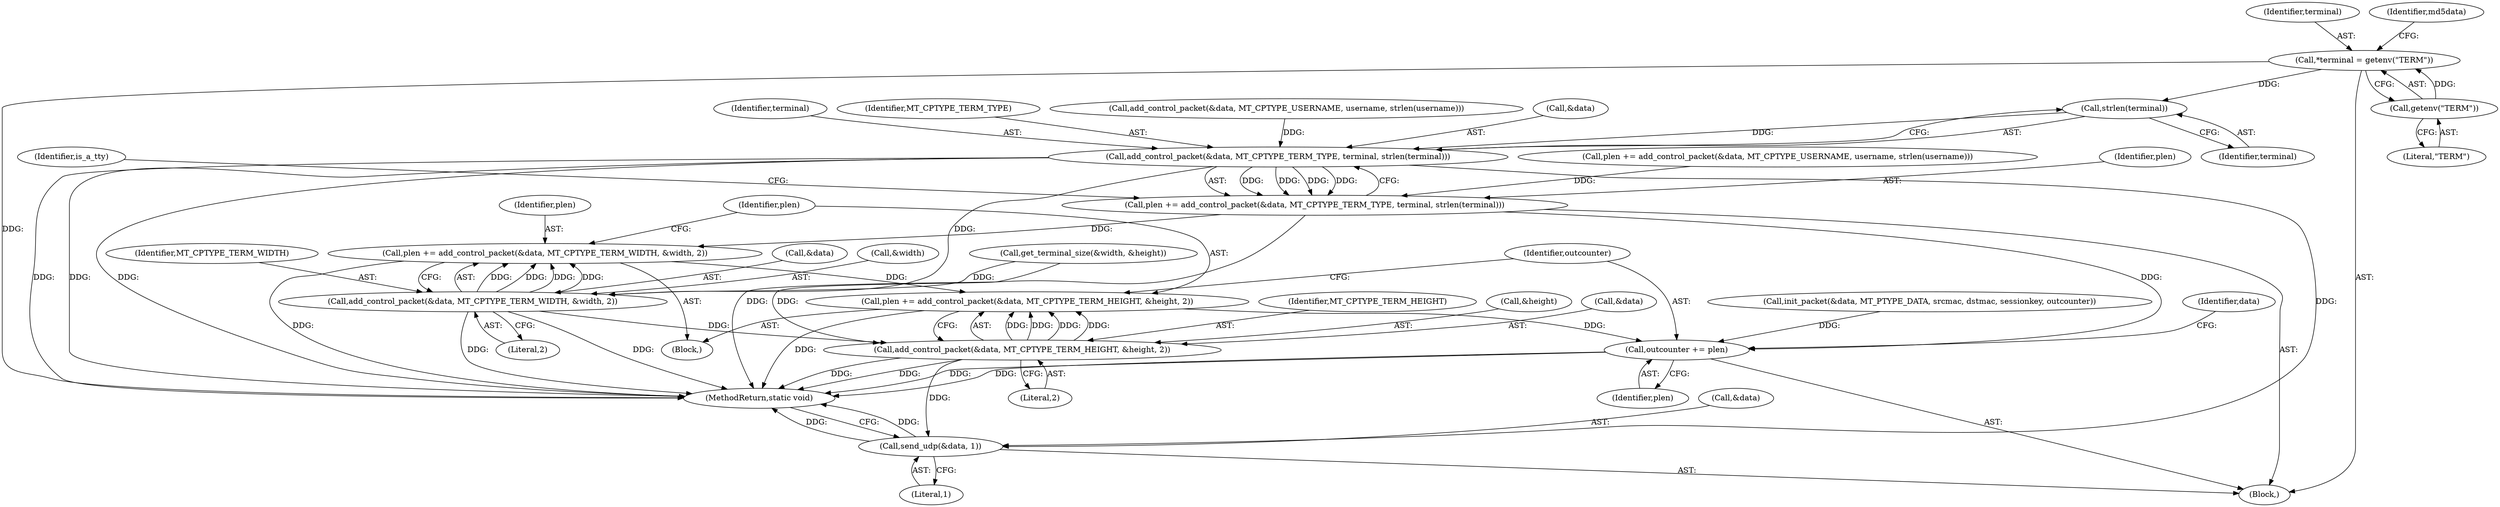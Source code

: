 digraph "0_MAC-Telnet_b69d11727d4f0f8cf719c79e3fb700f55ca03e9a_0@API" {
"1000220" [label="(Call,strlen(terminal))"];
"1000120" [label="(Call,*terminal = getenv(\"TERM\"))"];
"1000122" [label="(Call,getenv(\"TERM\"))"];
"1000215" [label="(Call,add_control_packet(&data, MT_CPTYPE_TERM_TYPE, terminal, strlen(terminal)))"];
"1000213" [label="(Call,plen += add_control_packet(&data, MT_CPTYPE_TERM_TYPE, terminal, strlen(terminal)))"];
"1000242" [label="(Call,plen += add_control_packet(&data, MT_CPTYPE_TERM_WIDTH, &width, 2))"];
"1000251" [label="(Call,plen += add_control_packet(&data, MT_CPTYPE_TERM_HEIGHT, &height, 2))"];
"1000260" [label="(Call,outcounter += plen)"];
"1000244" [label="(Call,add_control_packet(&data, MT_CPTYPE_TERM_WIDTH, &width, 2))"];
"1000253" [label="(Call,add_control_packet(&data, MT_CPTYPE_TERM_HEIGHT, &height, 2))"];
"1000263" [label="(Call,send_udp(&data, 1))"];
"1000260" [label="(Call,outcounter += plen)"];
"1000243" [label="(Identifier,plen)"];
"1000219" [label="(Identifier,terminal)"];
"1000254" [label="(Call,&data)"];
"1000122" [label="(Call,getenv(\"TERM\"))"];
"1000242" [label="(Call,plen += add_control_packet(&data, MT_CPTYPE_TERM_WIDTH, &width, 2))"];
"1000251" [label="(Call,plen += add_control_packet(&data, MT_CPTYPE_TERM_HEIGHT, &height, 2))"];
"1000245" [label="(Call,&data)"];
"1000263" [label="(Call,send_udp(&data, 1))"];
"1000218" [label="(Identifier,MT_CPTYPE_TERM_TYPE)"];
"1000214" [label="(Identifier,plen)"];
"1000256" [label="(Identifier,MT_CPTYPE_TERM_HEIGHT)"];
"1000233" [label="(Block,)"];
"1000266" [label="(Literal,1)"];
"1000206" [label="(Call,add_control_packet(&data, MT_CPTYPE_USERNAME, username, strlen(username)))"];
"1000248" [label="(Call,&width)"];
"1000213" [label="(Call,plen += add_control_packet(&data, MT_CPTYPE_TERM_TYPE, terminal, strlen(terminal)))"];
"1000252" [label="(Identifier,plen)"];
"1000262" [label="(Identifier,plen)"];
"1000224" [label="(Identifier,is_a_tty)"];
"1000221" [label="(Identifier,terminal)"];
"1000109" [label="(Block,)"];
"1000226" [label="(Call,get_terminal_size(&width, &height))"];
"1000244" [label="(Call,add_control_packet(&data, MT_CPTYPE_TERM_WIDTH, &width, 2))"];
"1000215" [label="(Call,add_control_packet(&data, MT_CPTYPE_TERM_TYPE, terminal, strlen(terminal)))"];
"1000253" [label="(Call,add_control_packet(&data, MT_CPTYPE_TERM_HEIGHT, &height, 2))"];
"1000264" [label="(Call,&data)"];
"1000267" [label="(MethodReturn,static void)"];
"1000261" [label="(Identifier,outcounter)"];
"1000121" [label="(Identifier,terminal)"];
"1000265" [label="(Identifier,data)"];
"1000188" [label="(Call,init_packet(&data, MT_PTYPE_DATA, srcmac, dstmac, sessionkey, outcounter))"];
"1000130" [label="(Identifier,md5data)"];
"1000220" [label="(Call,strlen(terminal))"];
"1000123" [label="(Literal,\"TERM\")"];
"1000216" [label="(Call,&data)"];
"1000204" [label="(Call,plen += add_control_packet(&data, MT_CPTYPE_USERNAME, username, strlen(username)))"];
"1000247" [label="(Identifier,MT_CPTYPE_TERM_WIDTH)"];
"1000259" [label="(Literal,2)"];
"1000120" [label="(Call,*terminal = getenv(\"TERM\"))"];
"1000250" [label="(Literal,2)"];
"1000257" [label="(Call,&height)"];
"1000220" -> "1000215"  [label="AST: "];
"1000220" -> "1000221"  [label="CFG: "];
"1000221" -> "1000220"  [label="AST: "];
"1000215" -> "1000220"  [label="CFG: "];
"1000220" -> "1000215"  [label="DDG: "];
"1000120" -> "1000220"  [label="DDG: "];
"1000120" -> "1000109"  [label="AST: "];
"1000120" -> "1000122"  [label="CFG: "];
"1000121" -> "1000120"  [label="AST: "];
"1000122" -> "1000120"  [label="AST: "];
"1000130" -> "1000120"  [label="CFG: "];
"1000120" -> "1000267"  [label="DDG: "];
"1000122" -> "1000120"  [label="DDG: "];
"1000122" -> "1000123"  [label="CFG: "];
"1000123" -> "1000122"  [label="AST: "];
"1000215" -> "1000213"  [label="AST: "];
"1000216" -> "1000215"  [label="AST: "];
"1000218" -> "1000215"  [label="AST: "];
"1000219" -> "1000215"  [label="AST: "];
"1000213" -> "1000215"  [label="CFG: "];
"1000215" -> "1000267"  [label="DDG: "];
"1000215" -> "1000267"  [label="DDG: "];
"1000215" -> "1000267"  [label="DDG: "];
"1000215" -> "1000213"  [label="DDG: "];
"1000215" -> "1000213"  [label="DDG: "];
"1000215" -> "1000213"  [label="DDG: "];
"1000215" -> "1000213"  [label="DDG: "];
"1000206" -> "1000215"  [label="DDG: "];
"1000215" -> "1000244"  [label="DDG: "];
"1000215" -> "1000263"  [label="DDG: "];
"1000213" -> "1000109"  [label="AST: "];
"1000214" -> "1000213"  [label="AST: "];
"1000224" -> "1000213"  [label="CFG: "];
"1000213" -> "1000267"  [label="DDG: "];
"1000204" -> "1000213"  [label="DDG: "];
"1000213" -> "1000242"  [label="DDG: "];
"1000213" -> "1000260"  [label="DDG: "];
"1000242" -> "1000233"  [label="AST: "];
"1000242" -> "1000244"  [label="CFG: "];
"1000243" -> "1000242"  [label="AST: "];
"1000244" -> "1000242"  [label="AST: "];
"1000252" -> "1000242"  [label="CFG: "];
"1000242" -> "1000267"  [label="DDG: "];
"1000244" -> "1000242"  [label="DDG: "];
"1000244" -> "1000242"  [label="DDG: "];
"1000244" -> "1000242"  [label="DDG: "];
"1000244" -> "1000242"  [label="DDG: "];
"1000242" -> "1000251"  [label="DDG: "];
"1000251" -> "1000233"  [label="AST: "];
"1000251" -> "1000253"  [label="CFG: "];
"1000252" -> "1000251"  [label="AST: "];
"1000253" -> "1000251"  [label="AST: "];
"1000261" -> "1000251"  [label="CFG: "];
"1000251" -> "1000267"  [label="DDG: "];
"1000253" -> "1000251"  [label="DDG: "];
"1000253" -> "1000251"  [label="DDG: "];
"1000253" -> "1000251"  [label="DDG: "];
"1000253" -> "1000251"  [label="DDG: "];
"1000251" -> "1000260"  [label="DDG: "];
"1000260" -> "1000109"  [label="AST: "];
"1000260" -> "1000262"  [label="CFG: "];
"1000261" -> "1000260"  [label="AST: "];
"1000262" -> "1000260"  [label="AST: "];
"1000265" -> "1000260"  [label="CFG: "];
"1000260" -> "1000267"  [label="DDG: "];
"1000260" -> "1000267"  [label="DDG: "];
"1000188" -> "1000260"  [label="DDG: "];
"1000244" -> "1000250"  [label="CFG: "];
"1000245" -> "1000244"  [label="AST: "];
"1000247" -> "1000244"  [label="AST: "];
"1000248" -> "1000244"  [label="AST: "];
"1000250" -> "1000244"  [label="AST: "];
"1000244" -> "1000267"  [label="DDG: "];
"1000244" -> "1000267"  [label="DDG: "];
"1000226" -> "1000244"  [label="DDG: "];
"1000244" -> "1000253"  [label="DDG: "];
"1000253" -> "1000259"  [label="CFG: "];
"1000254" -> "1000253"  [label="AST: "];
"1000256" -> "1000253"  [label="AST: "];
"1000257" -> "1000253"  [label="AST: "];
"1000259" -> "1000253"  [label="AST: "];
"1000253" -> "1000267"  [label="DDG: "];
"1000253" -> "1000267"  [label="DDG: "];
"1000226" -> "1000253"  [label="DDG: "];
"1000253" -> "1000263"  [label="DDG: "];
"1000263" -> "1000109"  [label="AST: "];
"1000263" -> "1000266"  [label="CFG: "];
"1000264" -> "1000263"  [label="AST: "];
"1000266" -> "1000263"  [label="AST: "];
"1000267" -> "1000263"  [label="CFG: "];
"1000263" -> "1000267"  [label="DDG: "];
"1000263" -> "1000267"  [label="DDG: "];
}
